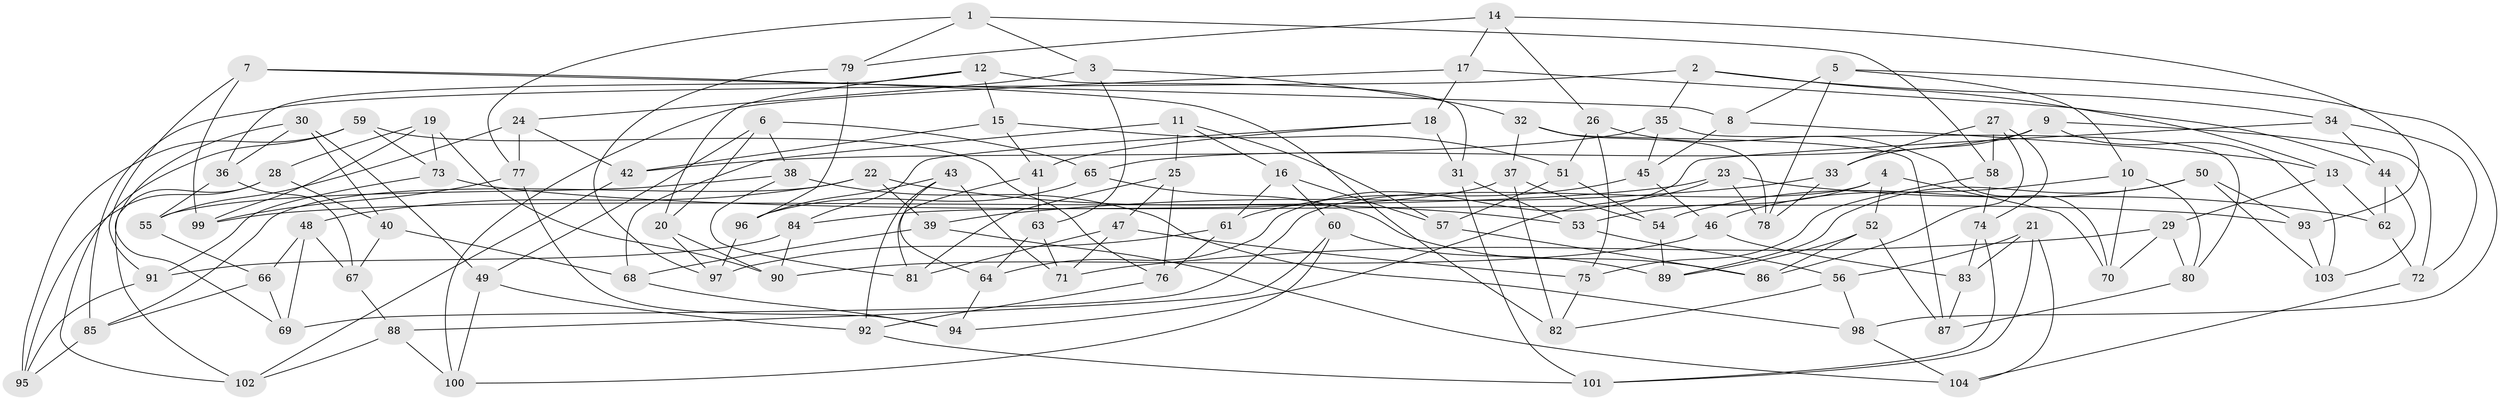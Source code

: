 // Generated by graph-tools (version 1.1) at 2025/27/03/09/25 03:27:00]
// undirected, 104 vertices, 208 edges
graph export_dot {
graph [start="1"]
  node [color=gray90,style=filled];
  1;
  2;
  3;
  4;
  5;
  6;
  7;
  8;
  9;
  10;
  11;
  12;
  13;
  14;
  15;
  16;
  17;
  18;
  19;
  20;
  21;
  22;
  23;
  24;
  25;
  26;
  27;
  28;
  29;
  30;
  31;
  32;
  33;
  34;
  35;
  36;
  37;
  38;
  39;
  40;
  41;
  42;
  43;
  44;
  45;
  46;
  47;
  48;
  49;
  50;
  51;
  52;
  53;
  54;
  55;
  56;
  57;
  58;
  59;
  60;
  61;
  62;
  63;
  64;
  65;
  66;
  67;
  68;
  69;
  70;
  71;
  72;
  73;
  74;
  75;
  76;
  77;
  78;
  79;
  80;
  81;
  82;
  83;
  84;
  85;
  86;
  87;
  88;
  89;
  90;
  91;
  92;
  93;
  94;
  95;
  96;
  97;
  98;
  99;
  100;
  101;
  102;
  103;
  104;
  1 -- 3;
  1 -- 79;
  1 -- 58;
  1 -- 77;
  2 -- 85;
  2 -- 34;
  2 -- 35;
  2 -- 13;
  3 -- 32;
  3 -- 63;
  3 -- 24;
  4 -- 69;
  4 -- 52;
  4 -- 70;
  4 -- 53;
  5 -- 78;
  5 -- 10;
  5 -- 98;
  5 -- 8;
  6 -- 20;
  6 -- 38;
  6 -- 65;
  6 -- 49;
  7 -- 99;
  7 -- 8;
  7 -- 82;
  7 -- 91;
  8 -- 45;
  8 -- 13;
  9 -- 72;
  9 -- 65;
  9 -- 33;
  9 -- 103;
  10 -- 80;
  10 -- 70;
  10 -- 46;
  11 -- 16;
  11 -- 68;
  11 -- 57;
  11 -- 25;
  12 -- 20;
  12 -- 31;
  12 -- 36;
  12 -- 15;
  13 -- 62;
  13 -- 29;
  14 -- 93;
  14 -- 26;
  14 -- 79;
  14 -- 17;
  15 -- 41;
  15 -- 51;
  15 -- 42;
  16 -- 57;
  16 -- 60;
  16 -- 61;
  17 -- 44;
  17 -- 18;
  17 -- 100;
  18 -- 41;
  18 -- 84;
  18 -- 31;
  19 -- 28;
  19 -- 99;
  19 -- 73;
  19 -- 90;
  20 -- 90;
  20 -- 97;
  21 -- 104;
  21 -- 83;
  21 -- 56;
  21 -- 101;
  22 -- 85;
  22 -- 39;
  22 -- 53;
  22 -- 48;
  23 -- 62;
  23 -- 78;
  23 -- 94;
  23 -- 99;
  24 -- 77;
  24 -- 42;
  24 -- 55;
  25 -- 81;
  25 -- 47;
  25 -- 76;
  26 -- 70;
  26 -- 75;
  26 -- 51;
  27 -- 33;
  27 -- 74;
  27 -- 58;
  27 -- 86;
  28 -- 40;
  28 -- 95;
  28 -- 102;
  29 -- 71;
  29 -- 80;
  29 -- 70;
  30 -- 49;
  30 -- 40;
  30 -- 36;
  30 -- 69;
  31 -- 53;
  31 -- 101;
  32 -- 87;
  32 -- 78;
  32 -- 37;
  33 -- 39;
  33 -- 78;
  34 -- 44;
  34 -- 64;
  34 -- 72;
  35 -- 42;
  35 -- 45;
  35 -- 80;
  36 -- 67;
  36 -- 55;
  37 -- 54;
  37 -- 82;
  37 -- 84;
  38 -- 81;
  38 -- 98;
  38 -- 55;
  39 -- 104;
  39 -- 68;
  40 -- 67;
  40 -- 68;
  41 -- 63;
  41 -- 81;
  42 -- 102;
  43 -- 96;
  43 -- 92;
  43 -- 71;
  43 -- 64;
  44 -- 103;
  44 -- 62;
  45 -- 46;
  45 -- 61;
  46 -- 83;
  46 -- 90;
  47 -- 75;
  47 -- 81;
  47 -- 71;
  48 -- 66;
  48 -- 69;
  48 -- 67;
  49 -- 100;
  49 -- 92;
  50 -- 54;
  50 -- 89;
  50 -- 93;
  50 -- 103;
  51 -- 54;
  51 -- 57;
  52 -- 86;
  52 -- 87;
  52 -- 89;
  53 -- 56;
  54 -- 89;
  55 -- 66;
  56 -- 82;
  56 -- 98;
  57 -- 86;
  58 -- 74;
  58 -- 75;
  59 -- 76;
  59 -- 73;
  59 -- 102;
  59 -- 95;
  60 -- 88;
  60 -- 100;
  60 -- 89;
  61 -- 76;
  61 -- 97;
  62 -- 72;
  63 -- 71;
  63 -- 64;
  64 -- 94;
  65 -- 86;
  65 -- 96;
  66 -- 85;
  66 -- 69;
  67 -- 88;
  68 -- 94;
  72 -- 104;
  73 -- 91;
  73 -- 93;
  74 -- 101;
  74 -- 83;
  75 -- 82;
  76 -- 92;
  77 -- 99;
  77 -- 94;
  79 -- 96;
  79 -- 97;
  80 -- 87;
  83 -- 87;
  84 -- 91;
  84 -- 90;
  85 -- 95;
  88 -- 100;
  88 -- 102;
  91 -- 95;
  92 -- 101;
  93 -- 103;
  96 -- 97;
  98 -- 104;
}
